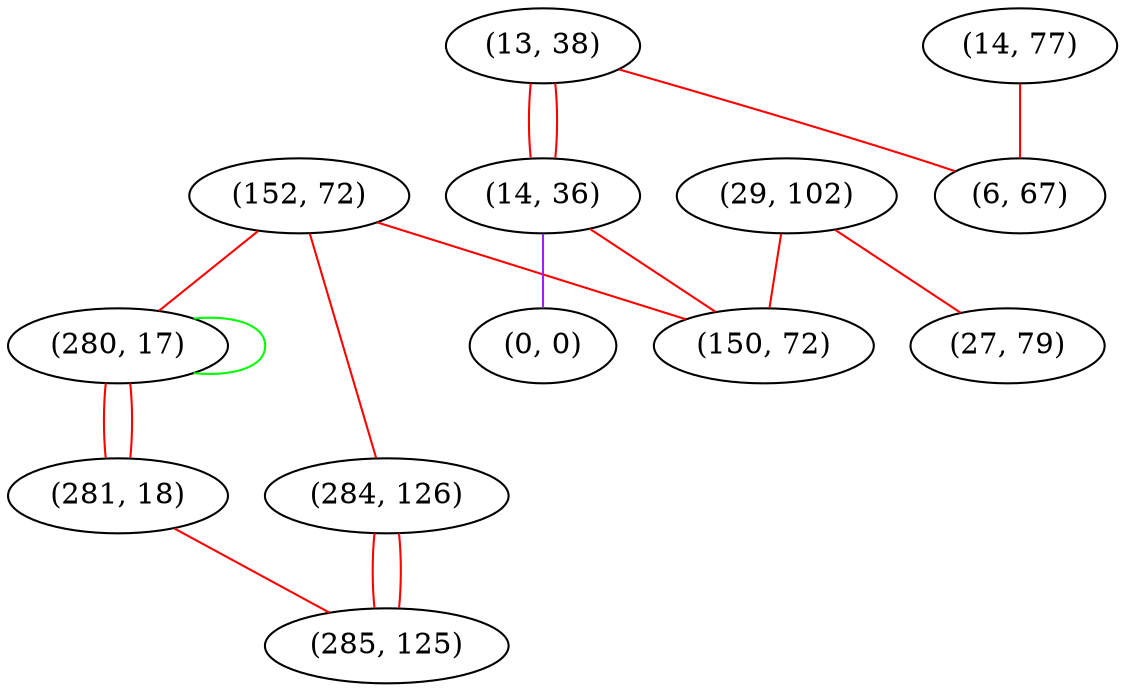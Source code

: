 graph "" {
"(29, 102)";
"(13, 38)";
"(152, 72)";
"(284, 126)";
"(280, 17)";
"(14, 36)";
"(14, 77)";
"(6, 67)";
"(281, 18)";
"(0, 0)";
"(150, 72)";
"(27, 79)";
"(285, 125)";
"(29, 102)" -- "(27, 79)"  [color=red, key=0, weight=1];
"(29, 102)" -- "(150, 72)"  [color=red, key=0, weight=1];
"(13, 38)" -- "(6, 67)"  [color=red, key=0, weight=1];
"(13, 38)" -- "(14, 36)"  [color=red, key=0, weight=1];
"(13, 38)" -- "(14, 36)"  [color=red, key=1, weight=1];
"(152, 72)" -- "(280, 17)"  [color=red, key=0, weight=1];
"(152, 72)" -- "(150, 72)"  [color=red, key=0, weight=1];
"(152, 72)" -- "(284, 126)"  [color=red, key=0, weight=1];
"(284, 126)" -- "(285, 125)"  [color=red, key=0, weight=1];
"(284, 126)" -- "(285, 125)"  [color=red, key=1, weight=1];
"(280, 17)" -- "(281, 18)"  [color=red, key=0, weight=1];
"(280, 17)" -- "(281, 18)"  [color=red, key=1, weight=1];
"(280, 17)" -- "(280, 17)"  [color=green, key=0, weight=2];
"(14, 36)" -- "(0, 0)"  [color=purple, key=0, weight=4];
"(14, 36)" -- "(150, 72)"  [color=red, key=0, weight=1];
"(14, 77)" -- "(6, 67)"  [color=red, key=0, weight=1];
"(281, 18)" -- "(285, 125)"  [color=red, key=0, weight=1];
}
